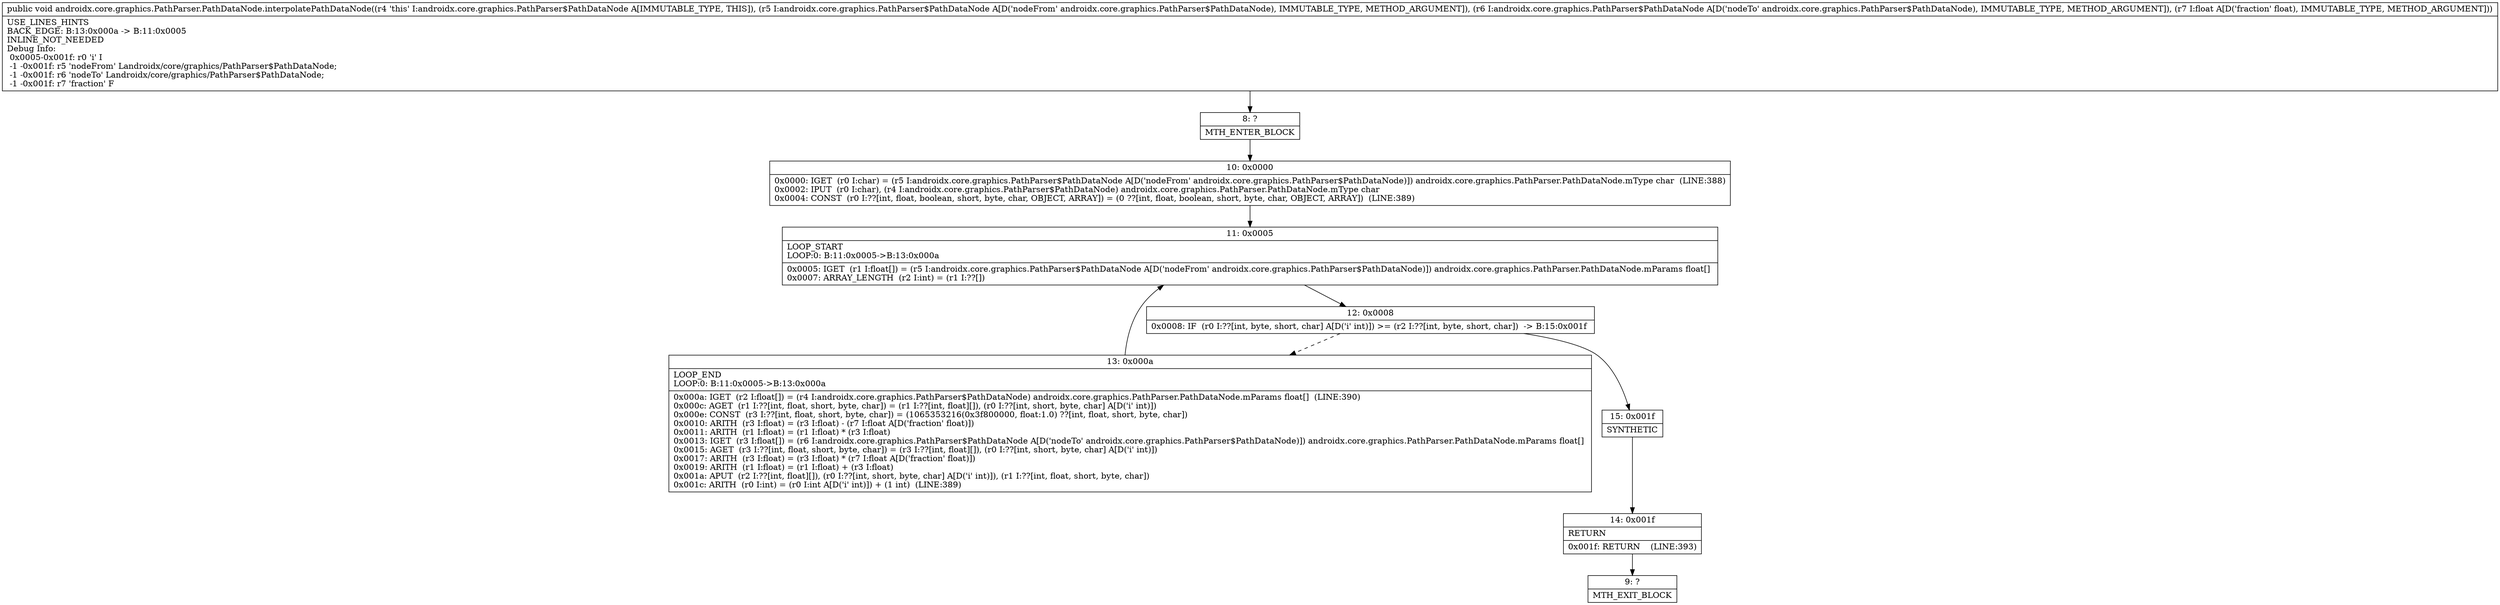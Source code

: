 digraph "CFG forandroidx.core.graphics.PathParser.PathDataNode.interpolatePathDataNode(Landroidx\/core\/graphics\/PathParser$PathDataNode;Landroidx\/core\/graphics\/PathParser$PathDataNode;F)V" {
Node_8 [shape=record,label="{8\:\ ?|MTH_ENTER_BLOCK\l}"];
Node_10 [shape=record,label="{10\:\ 0x0000|0x0000: IGET  (r0 I:char) = (r5 I:androidx.core.graphics.PathParser$PathDataNode A[D('nodeFrom' androidx.core.graphics.PathParser$PathDataNode)]) androidx.core.graphics.PathParser.PathDataNode.mType char  (LINE:388)\l0x0002: IPUT  (r0 I:char), (r4 I:androidx.core.graphics.PathParser$PathDataNode) androidx.core.graphics.PathParser.PathDataNode.mType char \l0x0004: CONST  (r0 I:??[int, float, boolean, short, byte, char, OBJECT, ARRAY]) = (0 ??[int, float, boolean, short, byte, char, OBJECT, ARRAY])  (LINE:389)\l}"];
Node_11 [shape=record,label="{11\:\ 0x0005|LOOP_START\lLOOP:0: B:11:0x0005\-\>B:13:0x000a\l|0x0005: IGET  (r1 I:float[]) = (r5 I:androidx.core.graphics.PathParser$PathDataNode A[D('nodeFrom' androidx.core.graphics.PathParser$PathDataNode)]) androidx.core.graphics.PathParser.PathDataNode.mParams float[] \l0x0007: ARRAY_LENGTH  (r2 I:int) = (r1 I:??[]) \l}"];
Node_12 [shape=record,label="{12\:\ 0x0008|0x0008: IF  (r0 I:??[int, byte, short, char] A[D('i' int)]) \>= (r2 I:??[int, byte, short, char])  \-\> B:15:0x001f \l}"];
Node_13 [shape=record,label="{13\:\ 0x000a|LOOP_END\lLOOP:0: B:11:0x0005\-\>B:13:0x000a\l|0x000a: IGET  (r2 I:float[]) = (r4 I:androidx.core.graphics.PathParser$PathDataNode) androidx.core.graphics.PathParser.PathDataNode.mParams float[]  (LINE:390)\l0x000c: AGET  (r1 I:??[int, float, short, byte, char]) = (r1 I:??[int, float][]), (r0 I:??[int, short, byte, char] A[D('i' int)]) \l0x000e: CONST  (r3 I:??[int, float, short, byte, char]) = (1065353216(0x3f800000, float:1.0) ??[int, float, short, byte, char]) \l0x0010: ARITH  (r3 I:float) = (r3 I:float) \- (r7 I:float A[D('fraction' float)]) \l0x0011: ARITH  (r1 I:float) = (r1 I:float) * (r3 I:float) \l0x0013: IGET  (r3 I:float[]) = (r6 I:androidx.core.graphics.PathParser$PathDataNode A[D('nodeTo' androidx.core.graphics.PathParser$PathDataNode)]) androidx.core.graphics.PathParser.PathDataNode.mParams float[] \l0x0015: AGET  (r3 I:??[int, float, short, byte, char]) = (r3 I:??[int, float][]), (r0 I:??[int, short, byte, char] A[D('i' int)]) \l0x0017: ARITH  (r3 I:float) = (r3 I:float) * (r7 I:float A[D('fraction' float)]) \l0x0019: ARITH  (r1 I:float) = (r1 I:float) + (r3 I:float) \l0x001a: APUT  (r2 I:??[int, float][]), (r0 I:??[int, short, byte, char] A[D('i' int)]), (r1 I:??[int, float, short, byte, char]) \l0x001c: ARITH  (r0 I:int) = (r0 I:int A[D('i' int)]) + (1 int)  (LINE:389)\l}"];
Node_15 [shape=record,label="{15\:\ 0x001f|SYNTHETIC\l}"];
Node_14 [shape=record,label="{14\:\ 0x001f|RETURN\l|0x001f: RETURN    (LINE:393)\l}"];
Node_9 [shape=record,label="{9\:\ ?|MTH_EXIT_BLOCK\l}"];
MethodNode[shape=record,label="{public void androidx.core.graphics.PathParser.PathDataNode.interpolatePathDataNode((r4 'this' I:androidx.core.graphics.PathParser$PathDataNode A[IMMUTABLE_TYPE, THIS]), (r5 I:androidx.core.graphics.PathParser$PathDataNode A[D('nodeFrom' androidx.core.graphics.PathParser$PathDataNode), IMMUTABLE_TYPE, METHOD_ARGUMENT]), (r6 I:androidx.core.graphics.PathParser$PathDataNode A[D('nodeTo' androidx.core.graphics.PathParser$PathDataNode), IMMUTABLE_TYPE, METHOD_ARGUMENT]), (r7 I:float A[D('fraction' float), IMMUTABLE_TYPE, METHOD_ARGUMENT]))  | USE_LINES_HINTS\lBACK_EDGE: B:13:0x000a \-\> B:11:0x0005\lINLINE_NOT_NEEDED\lDebug Info:\l  0x0005\-0x001f: r0 'i' I\l  \-1 \-0x001f: r5 'nodeFrom' Landroidx\/core\/graphics\/PathParser$PathDataNode;\l  \-1 \-0x001f: r6 'nodeTo' Landroidx\/core\/graphics\/PathParser$PathDataNode;\l  \-1 \-0x001f: r7 'fraction' F\l}"];
MethodNode -> Node_8;Node_8 -> Node_10;
Node_10 -> Node_11;
Node_11 -> Node_12;
Node_12 -> Node_13[style=dashed];
Node_12 -> Node_15;
Node_13 -> Node_11;
Node_15 -> Node_14;
Node_14 -> Node_9;
}

